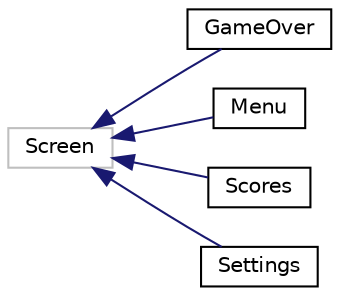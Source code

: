 digraph "Graphical Class Hierarchy"
{
 // LATEX_PDF_SIZE
  edge [fontname="Helvetica",fontsize="10",labelfontname="Helvetica",labelfontsize="10"];
  node [fontname="Helvetica",fontsize="10",shape=record];
  rankdir="LR";
  Node10 [label="Screen",height=0.2,width=0.4,color="grey75", fillcolor="white", style="filled",tooltip=" "];
  Node10 -> Node0 [dir="back",color="midnightblue",fontsize="10",style="solid",fontname="Helvetica"];
  Node0 [label="GameOver",height=0.2,width=0.4,color="black", fillcolor="white", style="filled",URL="$classgameover_1_1GameOver.html",tooltip=" "];
  Node10 -> Node12 [dir="back",color="midnightblue",fontsize="10",style="solid",fontname="Helvetica"];
  Node12 [label="Menu",height=0.2,width=0.4,color="black", fillcolor="white", style="filled",URL="$classmenu_1_1Menu.html",tooltip=" "];
  Node10 -> Node13 [dir="back",color="midnightblue",fontsize="10",style="solid",fontname="Helvetica"];
  Node13 [label="Scores",height=0.2,width=0.4,color="black", fillcolor="white", style="filled",URL="$classscores_1_1Scores.html",tooltip=" "];
  Node10 -> Node14 [dir="back",color="midnightblue",fontsize="10",style="solid",fontname="Helvetica"];
  Node14 [label="Settings",height=0.2,width=0.4,color="black", fillcolor="white", style="filled",URL="$classsettings_1_1Settings.html",tooltip=" "];
}
